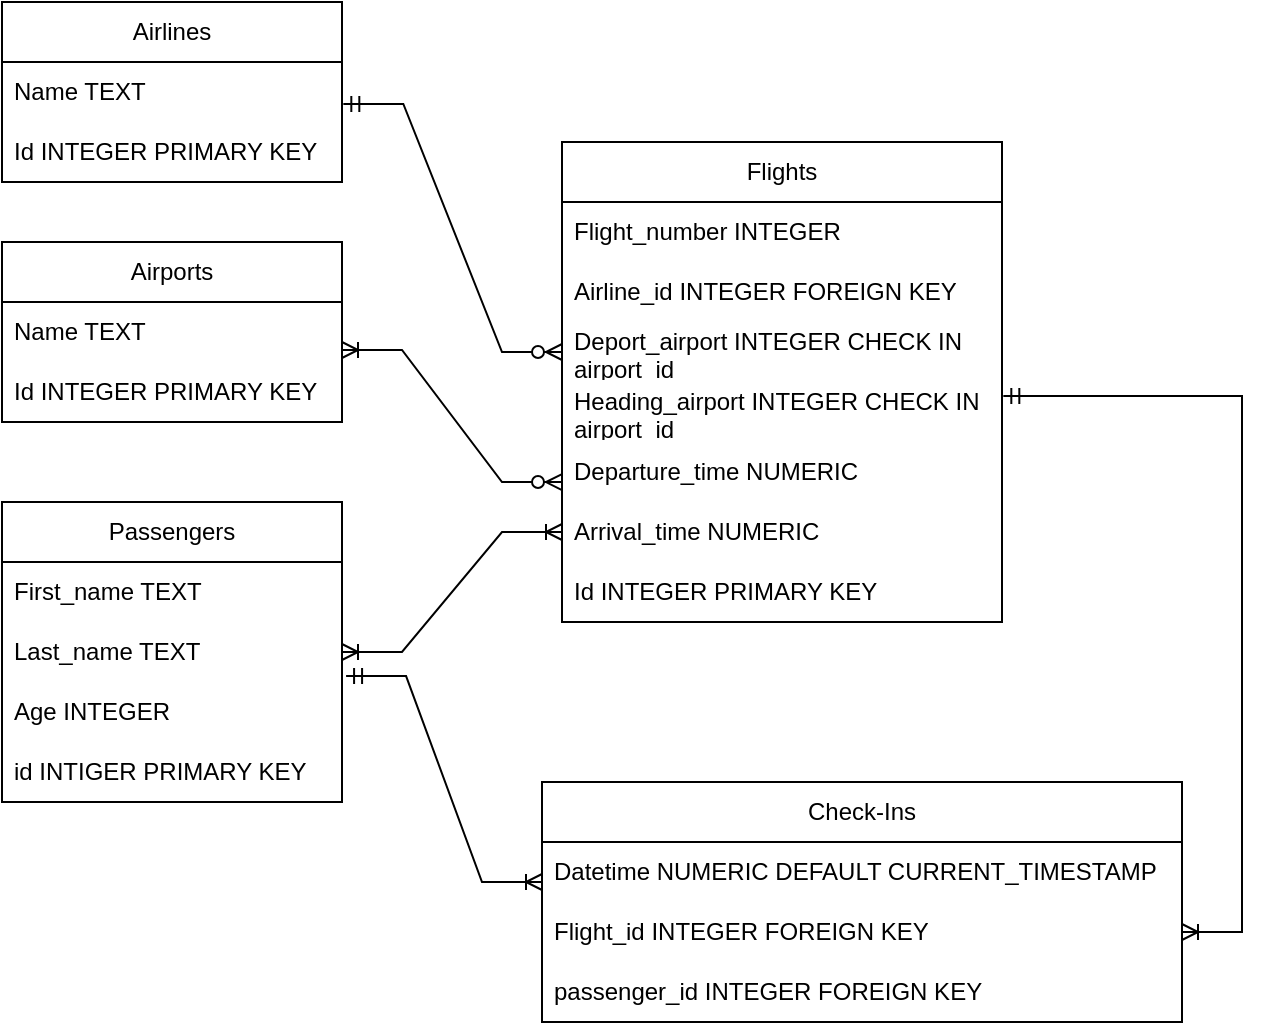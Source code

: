 <mxfile version="26.2.14">
  <diagram name="Page-1" id="d77GnJmT2g53ttEVpTbX">
    <mxGraphModel dx="930" dy="599" grid="1" gridSize="10" guides="1" tooltips="1" connect="1" arrows="1" fold="1" page="1" pageScale="1" pageWidth="827" pageHeight="1169" math="0" shadow="0">
      <root>
        <mxCell id="0" />
        <mxCell id="1" parent="0" />
        <mxCell id="Sl1U-rJCF69nDyPHT8gD-1" value="Airlines" style="swimlane;fontStyle=0;childLayout=stackLayout;horizontal=1;startSize=30;horizontalStack=0;resizeParent=1;resizeParentMax=0;resizeLast=0;collapsible=1;marginBottom=0;whiteSpace=wrap;html=1;" vertex="1" parent="1">
          <mxGeometry x="30" y="40" width="170" height="90" as="geometry" />
        </mxCell>
        <mxCell id="Sl1U-rJCF69nDyPHT8gD-2" value="Name TEXT" style="text;strokeColor=none;fillColor=none;align=left;verticalAlign=middle;spacingLeft=4;spacingRight=4;overflow=hidden;points=[[0,0.5],[1,0.5]];portConstraint=eastwest;rotatable=0;whiteSpace=wrap;html=1;" vertex="1" parent="Sl1U-rJCF69nDyPHT8gD-1">
          <mxGeometry y="30" width="170" height="30" as="geometry" />
        </mxCell>
        <mxCell id="Sl1U-rJCF69nDyPHT8gD-3" value="Id INTEGER PRIMARY KEY&amp;nbsp;" style="text;strokeColor=none;fillColor=none;align=left;verticalAlign=middle;spacingLeft=4;spacingRight=4;overflow=hidden;points=[[0,0.5],[1,0.5]];portConstraint=eastwest;rotatable=0;whiteSpace=wrap;html=1;" vertex="1" parent="Sl1U-rJCF69nDyPHT8gD-1">
          <mxGeometry y="60" width="170" height="30" as="geometry" />
        </mxCell>
        <mxCell id="Sl1U-rJCF69nDyPHT8gD-5" value="Airports" style="swimlane;fontStyle=0;childLayout=stackLayout;horizontal=1;startSize=30;horizontalStack=0;resizeParent=1;resizeParentMax=0;resizeLast=0;collapsible=1;marginBottom=0;whiteSpace=wrap;html=1;" vertex="1" parent="1">
          <mxGeometry x="30" y="160" width="170" height="90" as="geometry" />
        </mxCell>
        <mxCell id="Sl1U-rJCF69nDyPHT8gD-6" value="Name TEXT" style="text;strokeColor=none;fillColor=none;align=left;verticalAlign=middle;spacingLeft=4;spacingRight=4;overflow=hidden;points=[[0,0.5],[1,0.5]];portConstraint=eastwest;rotatable=0;whiteSpace=wrap;html=1;" vertex="1" parent="Sl1U-rJCF69nDyPHT8gD-5">
          <mxGeometry y="30" width="170" height="30" as="geometry" />
        </mxCell>
        <mxCell id="Sl1U-rJCF69nDyPHT8gD-7" value="Id INTEGER PRIMARY KEY&amp;nbsp;" style="text;strokeColor=none;fillColor=none;align=left;verticalAlign=middle;spacingLeft=4;spacingRight=4;overflow=hidden;points=[[0,0.5],[1,0.5]];portConstraint=eastwest;rotatable=0;whiteSpace=wrap;html=1;" vertex="1" parent="Sl1U-rJCF69nDyPHT8gD-5">
          <mxGeometry y="60" width="170" height="30" as="geometry" />
        </mxCell>
        <mxCell id="Sl1U-rJCF69nDyPHT8gD-9" value="Flights" style="swimlane;fontStyle=0;childLayout=stackLayout;horizontal=1;startSize=30;horizontalStack=0;resizeParent=1;resizeParentMax=0;resizeLast=0;collapsible=1;marginBottom=0;whiteSpace=wrap;html=1;" vertex="1" parent="1">
          <mxGeometry x="310" y="110" width="220" height="240" as="geometry">
            <mxRectangle x="500" y="290" width="80" height="30" as="alternateBounds" />
          </mxGeometry>
        </mxCell>
        <mxCell id="Sl1U-rJCF69nDyPHT8gD-10" value="Flight_number INTEGER" style="text;strokeColor=none;fillColor=none;align=left;verticalAlign=middle;spacingLeft=4;spacingRight=4;overflow=hidden;points=[[0,0.5],[1,0.5]];portConstraint=eastwest;rotatable=0;whiteSpace=wrap;html=1;" vertex="1" parent="Sl1U-rJCF69nDyPHT8gD-9">
          <mxGeometry y="30" width="220" height="30" as="geometry" />
        </mxCell>
        <mxCell id="Sl1U-rJCF69nDyPHT8gD-11" value="Airline_id INTEGER FOREIGN KEY" style="text;strokeColor=none;fillColor=none;align=left;verticalAlign=middle;spacingLeft=4;spacingRight=4;overflow=hidden;points=[[0,0.5],[1,0.5]];portConstraint=eastwest;rotatable=0;whiteSpace=wrap;html=1;" vertex="1" parent="Sl1U-rJCF69nDyPHT8gD-9">
          <mxGeometry y="60" width="220" height="30" as="geometry" />
        </mxCell>
        <mxCell id="Sl1U-rJCF69nDyPHT8gD-12" value="Deport_airport INTEGER CHECK IN airport_id" style="text;strokeColor=none;fillColor=none;align=left;verticalAlign=middle;spacingLeft=4;spacingRight=4;overflow=hidden;points=[[0,0.5],[1,0.5]];portConstraint=eastwest;rotatable=0;whiteSpace=wrap;html=1;" vertex="1" parent="Sl1U-rJCF69nDyPHT8gD-9">
          <mxGeometry y="90" width="220" height="30" as="geometry" />
        </mxCell>
        <mxCell id="Sl1U-rJCF69nDyPHT8gD-69" value="Heading_airport INTEGER CHECK IN airport_id" style="text;strokeColor=none;fillColor=none;align=left;verticalAlign=middle;spacingLeft=4;spacingRight=4;overflow=hidden;points=[[0,0.5],[1,0.5]];portConstraint=eastwest;rotatable=0;whiteSpace=wrap;html=1;" vertex="1" parent="Sl1U-rJCF69nDyPHT8gD-9">
          <mxGeometry y="120" width="220" height="30" as="geometry" />
        </mxCell>
        <mxCell id="Sl1U-rJCF69nDyPHT8gD-70" value="Departure_time NUMERIC" style="text;strokeColor=none;fillColor=none;align=left;verticalAlign=middle;spacingLeft=4;spacingRight=4;overflow=hidden;points=[[0,0.5],[1,0.5]];portConstraint=eastwest;rotatable=0;whiteSpace=wrap;html=1;" vertex="1" parent="Sl1U-rJCF69nDyPHT8gD-9">
          <mxGeometry y="150" width="220" height="30" as="geometry" />
        </mxCell>
        <mxCell id="Sl1U-rJCF69nDyPHT8gD-71" value="Arrival_time NUMERIC" style="text;strokeColor=none;fillColor=none;align=left;verticalAlign=middle;spacingLeft=4;spacingRight=4;overflow=hidden;points=[[0,0.5],[1,0.5]];portConstraint=eastwest;rotatable=0;whiteSpace=wrap;html=1;" vertex="1" parent="Sl1U-rJCF69nDyPHT8gD-9">
          <mxGeometry y="180" width="220" height="30" as="geometry" />
        </mxCell>
        <mxCell id="Sl1U-rJCF69nDyPHT8gD-72" value="Id INTEGER PRIMARY KEY" style="text;strokeColor=none;fillColor=none;align=left;verticalAlign=middle;spacingLeft=4;spacingRight=4;overflow=hidden;points=[[0,0.5],[1,0.5]];portConstraint=eastwest;rotatable=0;whiteSpace=wrap;html=1;" vertex="1" parent="Sl1U-rJCF69nDyPHT8gD-9">
          <mxGeometry y="210" width="220" height="30" as="geometry" />
        </mxCell>
        <mxCell id="Sl1U-rJCF69nDyPHT8gD-13" value="Passengers" style="swimlane;fontStyle=0;childLayout=stackLayout;horizontal=1;startSize=30;horizontalStack=0;resizeParent=1;resizeParentMax=0;resizeLast=0;collapsible=1;marginBottom=0;whiteSpace=wrap;html=1;" vertex="1" parent="1">
          <mxGeometry x="30" y="290" width="170" height="150" as="geometry" />
        </mxCell>
        <mxCell id="Sl1U-rJCF69nDyPHT8gD-14" value="First_name TEXT" style="text;strokeColor=none;fillColor=none;align=left;verticalAlign=middle;spacingLeft=4;spacingRight=4;overflow=hidden;points=[[0,0.5],[1,0.5]];portConstraint=eastwest;rotatable=0;whiteSpace=wrap;html=1;" vertex="1" parent="Sl1U-rJCF69nDyPHT8gD-13">
          <mxGeometry y="30" width="170" height="30" as="geometry" />
        </mxCell>
        <mxCell id="Sl1U-rJCF69nDyPHT8gD-15" value="Last_name TEXT" style="text;strokeColor=none;fillColor=none;align=left;verticalAlign=middle;spacingLeft=4;spacingRight=4;overflow=hidden;points=[[0,0.5],[1,0.5]];portConstraint=eastwest;rotatable=0;whiteSpace=wrap;html=1;" vertex="1" parent="Sl1U-rJCF69nDyPHT8gD-13">
          <mxGeometry y="60" width="170" height="30" as="geometry" />
        </mxCell>
        <mxCell id="Sl1U-rJCF69nDyPHT8gD-16" value="Age INTEGER" style="text;strokeColor=none;fillColor=none;align=left;verticalAlign=middle;spacingLeft=4;spacingRight=4;overflow=hidden;points=[[0,0.5],[1,0.5]];portConstraint=eastwest;rotatable=0;whiteSpace=wrap;html=1;" vertex="1" parent="Sl1U-rJCF69nDyPHT8gD-13">
          <mxGeometry y="90" width="170" height="30" as="geometry" />
        </mxCell>
        <mxCell id="Sl1U-rJCF69nDyPHT8gD-73" value="id INTIGER PRIMARY KEY" style="text;strokeColor=none;fillColor=none;align=left;verticalAlign=middle;spacingLeft=4;spacingRight=4;overflow=hidden;points=[[0,0.5],[1,0.5]];portConstraint=eastwest;rotatable=0;whiteSpace=wrap;html=1;" vertex="1" parent="Sl1U-rJCF69nDyPHT8gD-13">
          <mxGeometry y="120" width="170" height="30" as="geometry" />
        </mxCell>
        <mxCell id="Sl1U-rJCF69nDyPHT8gD-17" value="Check-Ins" style="swimlane;fontStyle=0;childLayout=stackLayout;horizontal=1;startSize=30;horizontalStack=0;resizeParent=1;resizeParentMax=0;resizeLast=0;collapsible=1;marginBottom=0;whiteSpace=wrap;html=1;" vertex="1" parent="1">
          <mxGeometry x="300" y="430" width="320" height="120" as="geometry" />
        </mxCell>
        <mxCell id="Sl1U-rJCF69nDyPHT8gD-18" value="Datetime NUMERIC DEFAULT CURRENT_TIMESTAMP" style="text;strokeColor=none;fillColor=none;align=left;verticalAlign=middle;spacingLeft=4;spacingRight=4;overflow=hidden;points=[[0,0.5],[1,0.5]];portConstraint=eastwest;rotatable=0;whiteSpace=wrap;html=1;" vertex="1" parent="Sl1U-rJCF69nDyPHT8gD-17">
          <mxGeometry y="30" width="320" height="30" as="geometry" />
        </mxCell>
        <mxCell id="Sl1U-rJCF69nDyPHT8gD-19" value="Flight_id INTEGER FOREIGN KEY" style="text;strokeColor=none;fillColor=none;align=left;verticalAlign=middle;spacingLeft=4;spacingRight=4;overflow=hidden;points=[[0,0.5],[1,0.5]];portConstraint=eastwest;rotatable=0;whiteSpace=wrap;html=1;" vertex="1" parent="Sl1U-rJCF69nDyPHT8gD-17">
          <mxGeometry y="60" width="320" height="30" as="geometry" />
        </mxCell>
        <mxCell id="Sl1U-rJCF69nDyPHT8gD-102" value="passenger_id INTEGER FOREIGN KEY" style="text;strokeColor=none;fillColor=none;align=left;verticalAlign=middle;spacingLeft=4;spacingRight=4;overflow=hidden;points=[[0,0.5],[1,0.5]];portConstraint=eastwest;rotatable=0;whiteSpace=wrap;html=1;" vertex="1" parent="Sl1U-rJCF69nDyPHT8gD-17">
          <mxGeometry y="90" width="320" height="30" as="geometry" />
        </mxCell>
        <mxCell id="Sl1U-rJCF69nDyPHT8gD-83" value="" style="edgeStyle=entityRelationEdgeStyle;fontSize=12;html=1;endArrow=ERzeroToMany;startArrow=ERmandOne;rounded=0;entryX=0;entryY=0.5;entryDx=0;entryDy=0;exitX=1;exitY=0.333;exitDx=0;exitDy=0;exitPerimeter=0;" edge="1" parent="1" target="Sl1U-rJCF69nDyPHT8gD-12">
          <mxGeometry width="100" height="100" relative="1" as="geometry">
            <mxPoint x="200.66" y="90.99" as="sourcePoint" />
            <mxPoint x="310.0" y="250.0" as="targetPoint" />
            <Array as="points">
              <mxPoint x="516.16" y="69.14" />
              <mxPoint x="476.16" y="59.14" />
            </Array>
          </mxGeometry>
        </mxCell>
        <mxCell id="Sl1U-rJCF69nDyPHT8gD-99" value="" style="edgeStyle=entityRelationEdgeStyle;fontSize=12;html=1;endArrow=ERoneToMany;startArrow=ERzeroToMany;rounded=0;entryX=1;entryY=0.8;entryDx=0;entryDy=0;entryPerimeter=0;exitX=0;exitY=0.667;exitDx=0;exitDy=0;exitPerimeter=0;" edge="1" parent="1" source="Sl1U-rJCF69nDyPHT8gD-70" target="Sl1U-rJCF69nDyPHT8gD-6">
          <mxGeometry width="100" height="100" relative="1" as="geometry">
            <mxPoint x="340" y="210" as="sourcePoint" />
            <mxPoint x="240" y="290" as="targetPoint" />
          </mxGeometry>
        </mxCell>
        <mxCell id="Sl1U-rJCF69nDyPHT8gD-100" value="" style="edgeStyle=entityRelationEdgeStyle;fontSize=12;html=1;endArrow=ERoneToMany;startArrow=ERoneToMany;rounded=0;entryX=0;entryY=0.5;entryDx=0;entryDy=0;exitX=1;exitY=0.5;exitDx=0;exitDy=0;" edge="1" parent="1" source="Sl1U-rJCF69nDyPHT8gD-15" target="Sl1U-rJCF69nDyPHT8gD-71">
          <mxGeometry width="100" height="100" relative="1" as="geometry">
            <mxPoint x="220" y="500" as="sourcePoint" />
            <mxPoint x="530" y="310" as="targetPoint" />
          </mxGeometry>
        </mxCell>
        <mxCell id="Sl1U-rJCF69nDyPHT8gD-101" value="" style="edgeStyle=entityRelationEdgeStyle;fontSize=12;html=1;endArrow=ERoneToMany;startArrow=ERmandOne;rounded=0;exitX=1.012;exitY=0.902;exitDx=0;exitDy=0;exitPerimeter=0;" edge="1" parent="1" source="Sl1U-rJCF69nDyPHT8gD-15">
          <mxGeometry width="100" height="100" relative="1" as="geometry">
            <mxPoint x="200" y="580" as="sourcePoint" />
            <mxPoint x="300" y="480" as="targetPoint" />
          </mxGeometry>
        </mxCell>
        <mxCell id="Sl1U-rJCF69nDyPHT8gD-103" value="" style="edgeStyle=entityRelationEdgeStyle;fontSize=12;html=1;endArrow=ERoneToMany;startArrow=ERmandOne;rounded=0;exitX=1.003;exitY=0.235;exitDx=0;exitDy=0;exitPerimeter=0;" edge="1" parent="1" source="Sl1U-rJCF69nDyPHT8gD-69" target="Sl1U-rJCF69nDyPHT8gD-19">
          <mxGeometry width="100" height="100" relative="1" as="geometry">
            <mxPoint x="680" y="410" as="sourcePoint" />
            <mxPoint x="780" y="310" as="targetPoint" />
          </mxGeometry>
        </mxCell>
      </root>
    </mxGraphModel>
  </diagram>
</mxfile>
